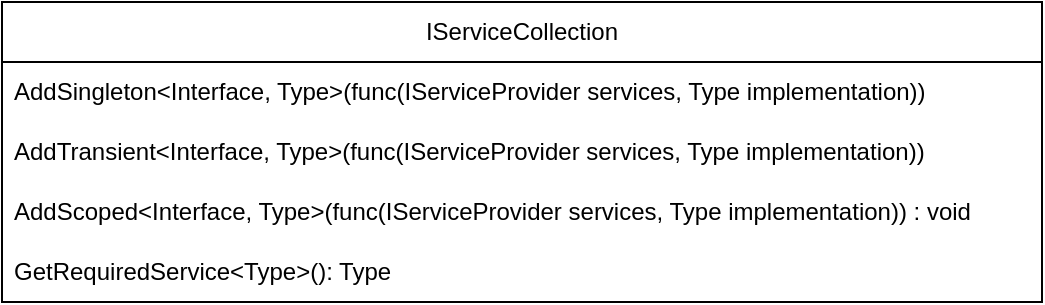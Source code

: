 <mxfile>
    <diagram id="dVwUD6qRXuNcVSZd9_jm" name="Page-1">
        <mxGraphModel dx="588" dy="428" grid="1" gridSize="10" guides="1" tooltips="1" connect="1" arrows="1" fold="1" page="1" pageScale="1" pageWidth="1169" pageHeight="827" math="0" shadow="0">
            <root>
                <mxCell id="0"/>
                <mxCell id="1" parent="0"/>
                <mxCell id="2" value="IServiceCollection" style="swimlane;fontStyle=0;childLayout=stackLayout;horizontal=1;startSize=30;horizontalStack=0;resizeParent=1;resizeParentMax=0;resizeLast=0;collapsible=1;marginBottom=0;whiteSpace=wrap;html=1;" parent="1" vertex="1">
                    <mxGeometry x="60" y="140" width="520" height="150" as="geometry"/>
                </mxCell>
                <mxCell id="3" value="AddSingleton&amp;lt;Interface, Type&amp;gt;(func(IServiceProvider services, Type implementation))" style="text;strokeColor=none;fillColor=none;align=left;verticalAlign=middle;spacingLeft=4;spacingRight=4;overflow=hidden;points=[[0,0.5],[1,0.5]];portConstraint=eastwest;rotatable=0;whiteSpace=wrap;html=1;" parent="2" vertex="1">
                    <mxGeometry y="30" width="520" height="30" as="geometry"/>
                </mxCell>
                <mxCell id="4" value="AddTransient&amp;lt;Interface, Type&amp;gt;(func(IServiceProvider services, Type implementation))" style="text;strokeColor=none;fillColor=none;align=left;verticalAlign=middle;spacingLeft=4;spacingRight=4;overflow=hidden;points=[[0,0.5],[1,0.5]];portConstraint=eastwest;rotatable=0;whiteSpace=wrap;html=1;" parent="2" vertex="1">
                    <mxGeometry y="60" width="520" height="30" as="geometry"/>
                </mxCell>
                <mxCell id="5" value="AddScoped&amp;lt;Interface, Type&amp;gt;(func(IServiceProvider services, Type implementation)) : void" style="text;strokeColor=none;fillColor=none;align=left;verticalAlign=middle;spacingLeft=4;spacingRight=4;overflow=hidden;points=[[0,0.5],[1,0.5]];portConstraint=eastwest;rotatable=0;whiteSpace=wrap;html=1;" parent="2" vertex="1">
                    <mxGeometry y="90" width="520" height="30" as="geometry"/>
                </mxCell>
                <mxCell id="9" value="GetRequiredService&amp;lt;Type&amp;gt;(): Type" style="text;strokeColor=none;fillColor=none;align=left;verticalAlign=middle;spacingLeft=4;spacingRight=4;overflow=hidden;points=[[0,0.5],[1,0.5]];portConstraint=eastwest;rotatable=0;whiteSpace=wrap;html=1;" vertex="1" parent="2">
                    <mxGeometry y="120" width="520" height="30" as="geometry"/>
                </mxCell>
            </root>
        </mxGraphModel>
    </diagram>
</mxfile>